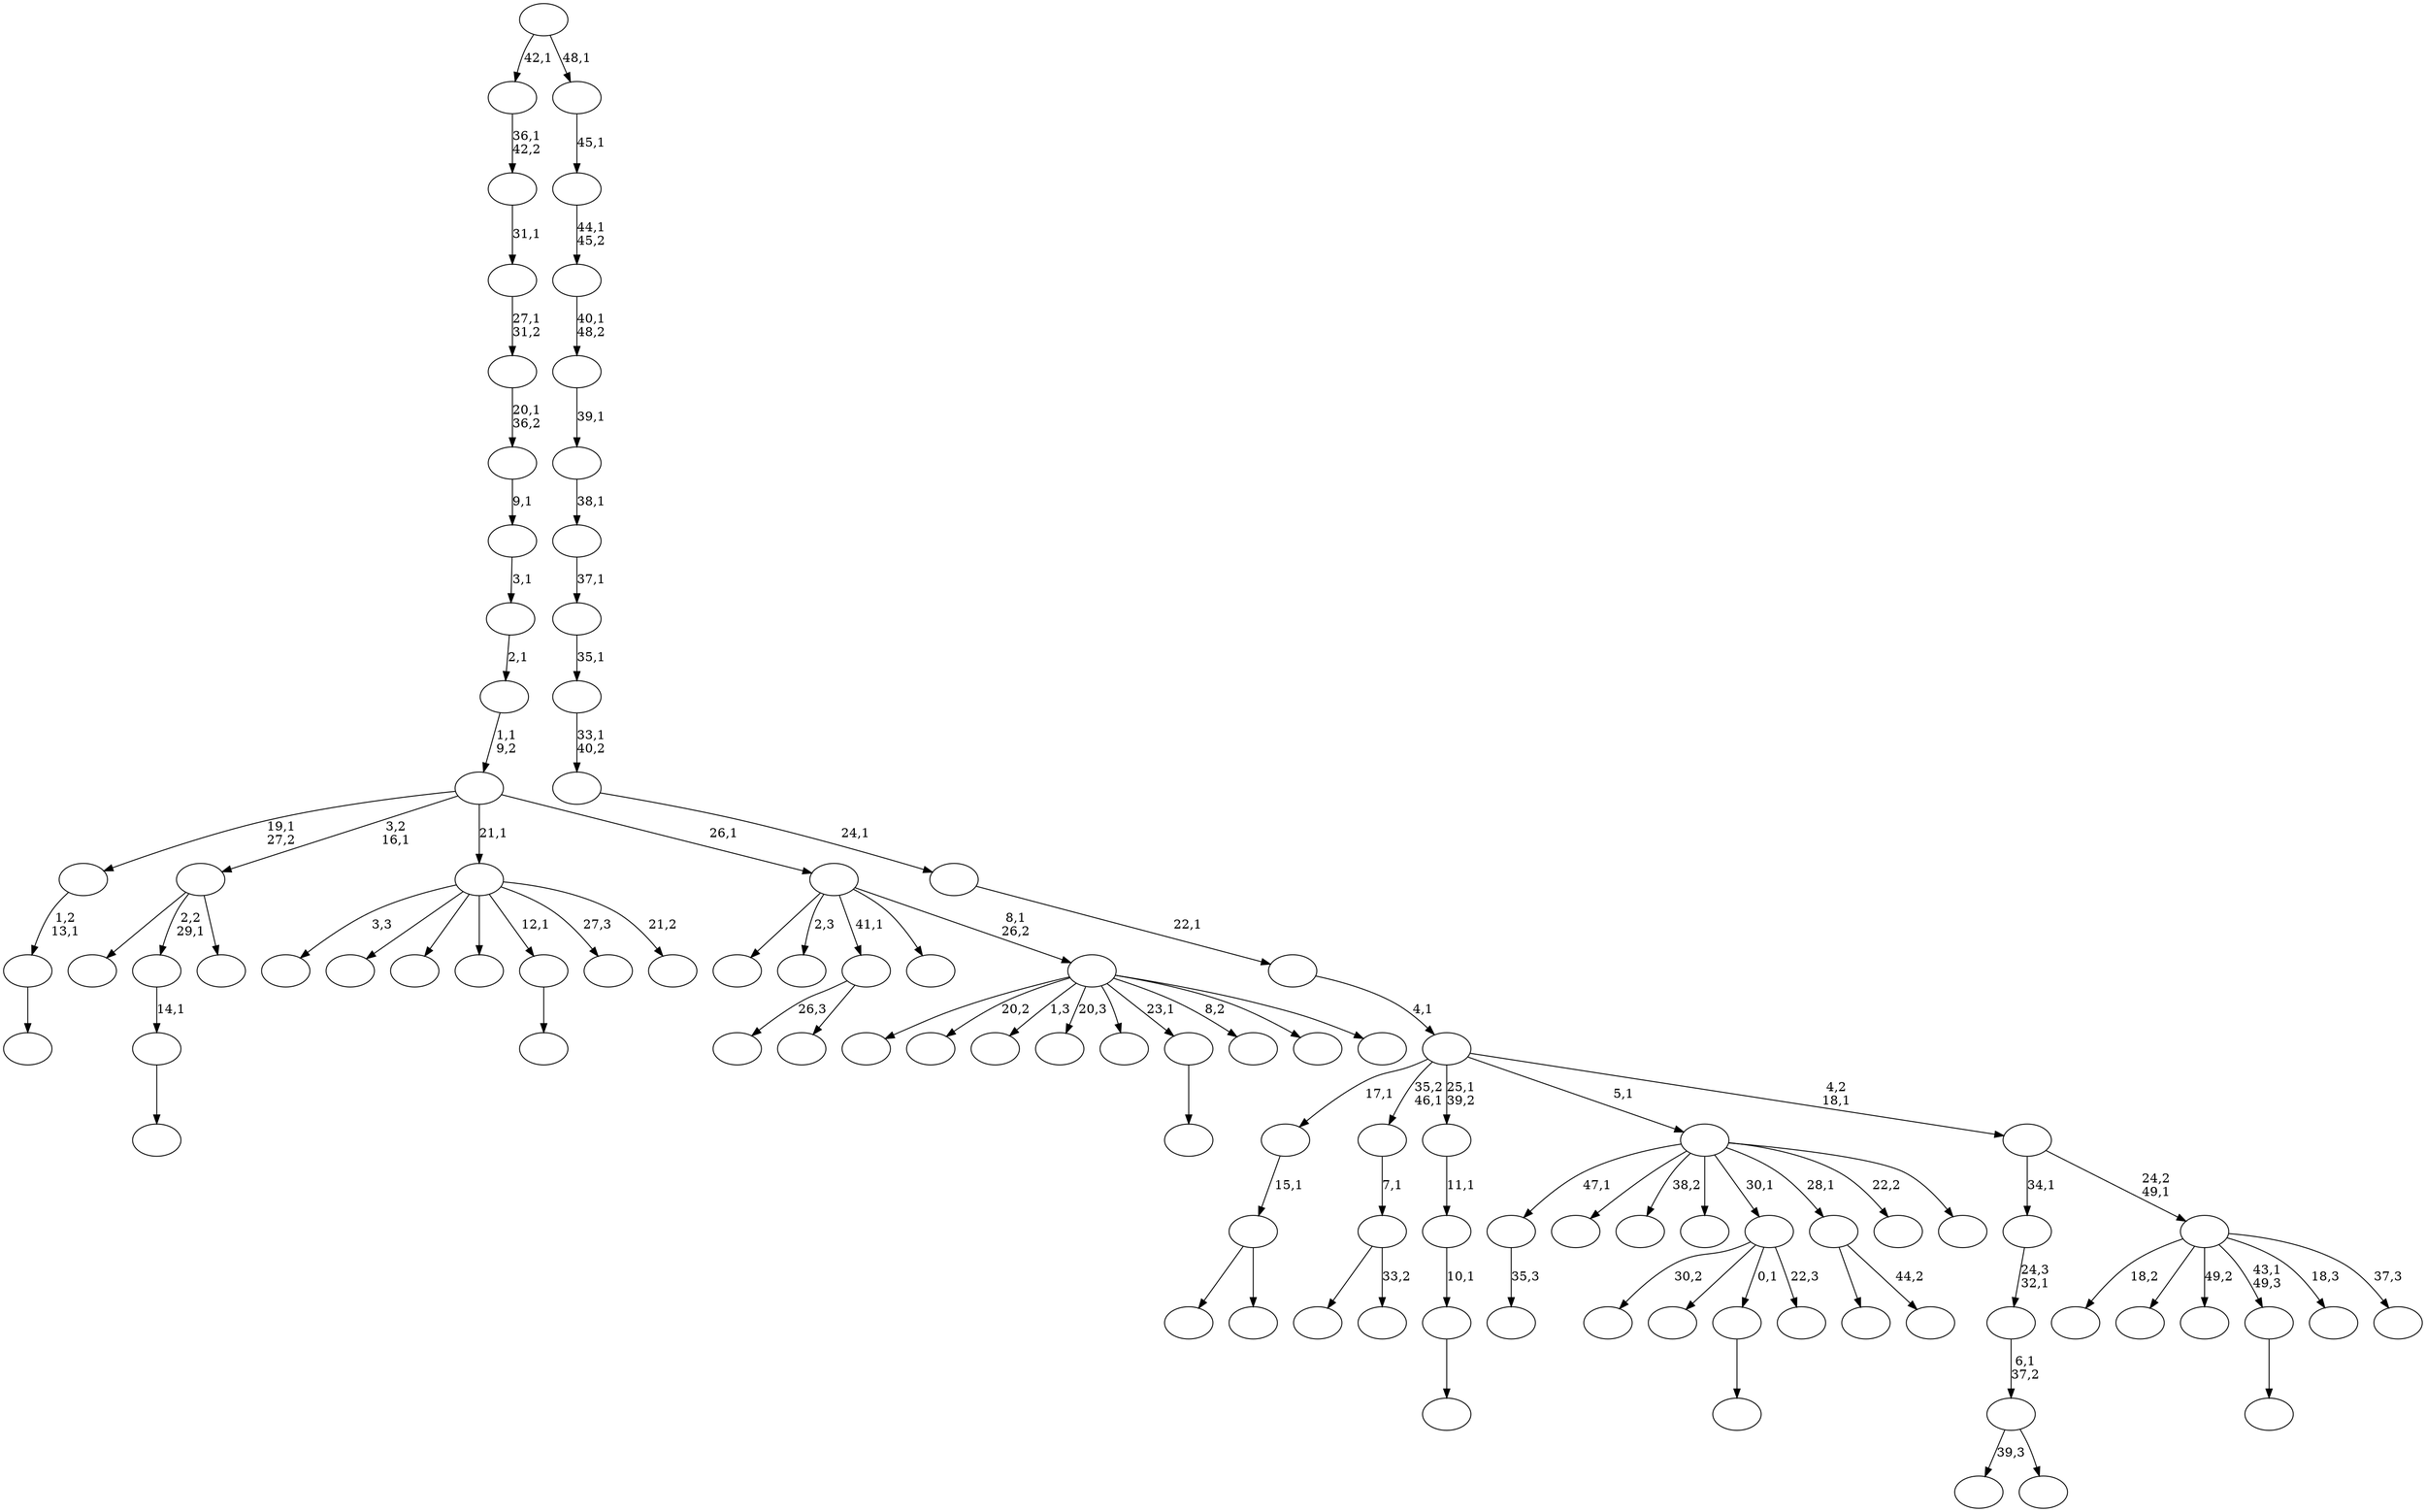digraph T {
	100 [label=""]
	99 [label=""]
	98 [label=""]
	97 [label=""]
	96 [label=""]
	95 [label=""]
	94 [label=""]
	93 [label=""]
	92 [label=""]
	91 [label=""]
	90 [label=""]
	89 [label=""]
	88 [label=""]
	87 [label=""]
	86 [label=""]
	85 [label=""]
	84 [label=""]
	83 [label=""]
	82 [label=""]
	81 [label=""]
	80 [label=""]
	79 [label=""]
	78 [label=""]
	77 [label=""]
	76 [label=""]
	75 [label=""]
	74 [label=""]
	73 [label=""]
	72 [label=""]
	71 [label=""]
	70 [label=""]
	69 [label=""]
	68 [label=""]
	67 [label=""]
	66 [label=""]
	65 [label=""]
	64 [label=""]
	63 [label=""]
	62 [label=""]
	61 [label=""]
	60 [label=""]
	59 [label=""]
	58 [label=""]
	57 [label=""]
	56 [label=""]
	55 [label=""]
	54 [label=""]
	53 [label=""]
	52 [label=""]
	51 [label=""]
	50 [label=""]
	49 [label=""]
	48 [label=""]
	47 [label=""]
	46 [label=""]
	45 [label=""]
	44 [label=""]
	43 [label=""]
	42 [label=""]
	41 [label=""]
	40 [label=""]
	39 [label=""]
	38 [label=""]
	37 [label=""]
	36 [label=""]
	35 [label=""]
	34 [label=""]
	33 [label=""]
	32 [label=""]
	31 [label=""]
	30 [label=""]
	29 [label=""]
	28 [label=""]
	27 [label=""]
	26 [label=""]
	25 [label=""]
	24 [label=""]
	23 [label=""]
	22 [label=""]
	21 [label=""]
	20 [label=""]
	19 [label=""]
	18 [label=""]
	17 [label=""]
	16 [label=""]
	15 [label=""]
	14 [label=""]
	13 [label=""]
	12 [label=""]
	11 [label=""]
	10 [label=""]
	9 [label=""]
	8 [label=""]
	7 [label=""]
	6 [label=""]
	5 [label=""]
	4 [label=""]
	3 [label=""]
	2 [label=""]
	1 [label=""]
	0 [label=""]
	90 -> 91 [label="35,3"]
	82 -> 85 [label=""]
	82 -> 83 [label=""]
	81 -> 82 [label="15,1"]
	76 -> 95 [label="26,3"]
	76 -> 77 [label=""]
	74 -> 75 [label=""]
	73 -> 74 [label="1,2\n13,1"]
	67 -> 89 [label=""]
	67 -> 68 [label="33,2"]
	66 -> 67 [label="7,1"]
	64 -> 65 [label=""]
	63 -> 64 [label="10,1"]
	62 -> 63 [label="11,1"]
	59 -> 60 [label=""]
	57 -> 58 [label=""]
	53 -> 54 [label=""]
	52 -> 53 [label="14,1"]
	49 -> 50 [label=""]
	46 -> 100 [label="30,2"]
	46 -> 71 [label=""]
	46 -> 59 [label="0,1"]
	46 -> 47 [label="22,3"]
	44 -> 69 [label=""]
	44 -> 45 [label="44,2"]
	41 -> 93 [label="39,3"]
	41 -> 42 [label=""]
	40 -> 41 [label="6,1\n37,2"]
	39 -> 40 [label="24,3\n32,1"]
	37 -> 94 [label=""]
	37 -> 52 [label="2,2\n29,1"]
	37 -> 38 [label=""]
	34 -> 87 [label="3,3"]
	34 -> 86 [label=""]
	34 -> 79 [label=""]
	34 -> 78 [label=""]
	34 -> 57 [label="12,1"]
	34 -> 55 [label="27,3"]
	34 -> 35 [label="21,2"]
	32 -> 33 [label=""]
	30 -> 90 [label="47,1"]
	30 -> 88 [label=""]
	30 -> 80 [label="38,2"]
	30 -> 70 [label=""]
	30 -> 46 [label="30,1"]
	30 -> 44 [label="28,1"]
	30 -> 36 [label="22,2"]
	30 -> 31 [label=""]
	26 -> 99 [label=""]
	26 -> 96 [label="20,2"]
	26 -> 92 [label="1,3"]
	26 -> 56 [label="20,3"]
	26 -> 43 [label=""]
	26 -> 32 [label="23,1"]
	26 -> 29 [label="8,2"]
	26 -> 28 [label=""]
	26 -> 27 [label=""]
	25 -> 97 [label=""]
	25 -> 84 [label="2,3"]
	25 -> 76 [label="41,1"]
	25 -> 61 [label=""]
	25 -> 26 [label="8,1\n26,2"]
	24 -> 73 [label="19,1\n27,2"]
	24 -> 37 [label="3,2\n16,1"]
	24 -> 34 [label="21,1"]
	24 -> 25 [label="26,1"]
	23 -> 24 [label="1,1\n9,2"]
	22 -> 23 [label="2,1"]
	21 -> 22 [label="3,1"]
	20 -> 21 [label="9,1"]
	19 -> 20 [label="20,1\n36,2"]
	18 -> 19 [label="27,1\n31,2"]
	17 -> 18 [label="31,1"]
	16 -> 17 [label="36,1\n42,2"]
	14 -> 98 [label="18,2"]
	14 -> 72 [label=""]
	14 -> 51 [label="49,2"]
	14 -> 49 [label="43,1\n49,3"]
	14 -> 48 [label="18,3"]
	14 -> 15 [label="37,3"]
	13 -> 39 [label="34,1"]
	13 -> 14 [label="24,2\n49,1"]
	12 -> 81 [label="17,1"]
	12 -> 66 [label="35,2\n46,1"]
	12 -> 62 [label="25,1\n39,2"]
	12 -> 30 [label="5,1"]
	12 -> 13 [label="4,2\n18,1"]
	11 -> 12 [label="4,1"]
	10 -> 11 [label="22,1"]
	9 -> 10 [label="24,1"]
	8 -> 9 [label="33,1\n40,2"]
	7 -> 8 [label="35,1"]
	6 -> 7 [label="37,1"]
	5 -> 6 [label="38,1"]
	4 -> 5 [label="39,1"]
	3 -> 4 [label="40,1\n48,2"]
	2 -> 3 [label="44,1\n45,2"]
	1 -> 2 [label="45,1"]
	0 -> 16 [label="42,1"]
	0 -> 1 [label="48,1"]
}
